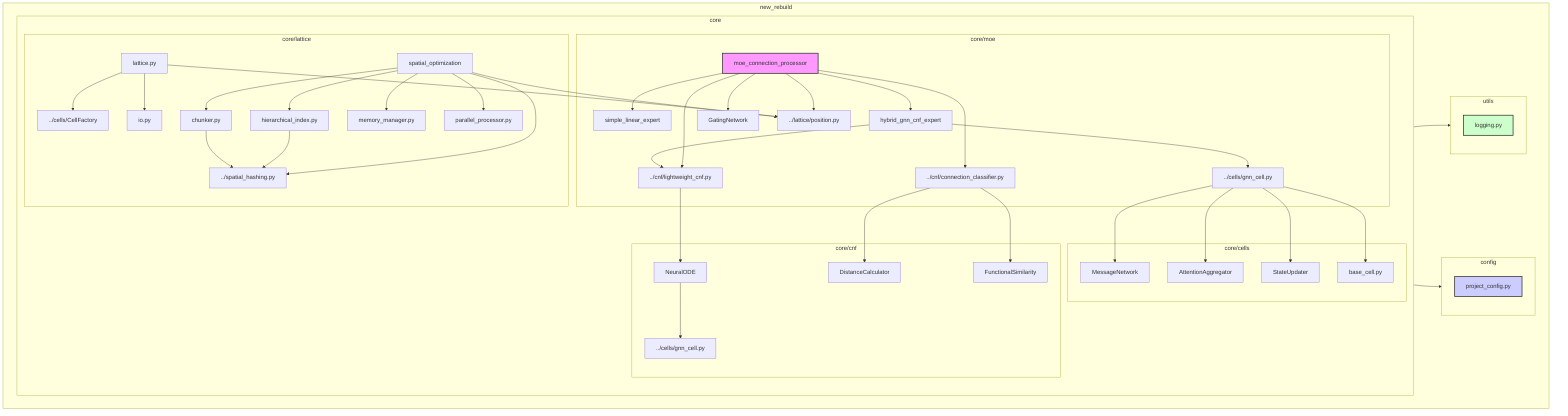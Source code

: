 graph TD
    subgraph new_rebuild
        subgraph core
            subgraph moe ["core/moe"]
                A["moe_connection_processor"] --> B["simple_linear_expert"]
                A --> C["hybrid_gnn_cnf_expert"]
                A --> D["GatingNetwork"]
                C --> E["../cnf/lightweight_cnf.py"]
                C --> F["../cells/gnn_cell.py"]
                A --> E
                A --> G["../cnf/connection_classifier.py"]
                A --> H["../lattice/position.py"]
            end

            subgraph cnf ["core/cnf"]
                E --> I["NeuralODE"]
                I --> J["../cells/gnn_cell.py"]
                G --> K["DistanceCalculator"]
                G --> L["FunctionalSimilarity"]
            end

            subgraph cells ["core/cells"]
                F --> M["MessageNetwork"]
                F --> N["AttentionAggregator"]
                F --> O["StateUpdater"]
                F --> P["base_cell.py"]
            end

            subgraph lattice ["core/lattice"]
                Q["lattice.py"] --> R["../cells/CellFactory"]
                Q --> S["io.py"]
                Q --> H
                T["spatial_optimization"] --> U["chunker.py"]
                T --> V["hierarchical_index.py"]
                T --> W["memory_manager.py"]
                T --> X["parallel_processor.py"]
                U --> Y["../spatial_hashing.py"]
                V --> Y
                T --> Y
                T --> H
            end
        end

        subgraph config
            Z["project_config.py"]
        end

        subgraph utils
            AA["logging.py"]
        end

        core --> config
        core --> utils
    end

    style A fill:#f9f,stroke:#333,stroke-width:2px
    style Z fill:#ccf,stroke:#333,stroke-width:2px
    style AA fill:#cfc,stroke:#333,stroke-width:2px